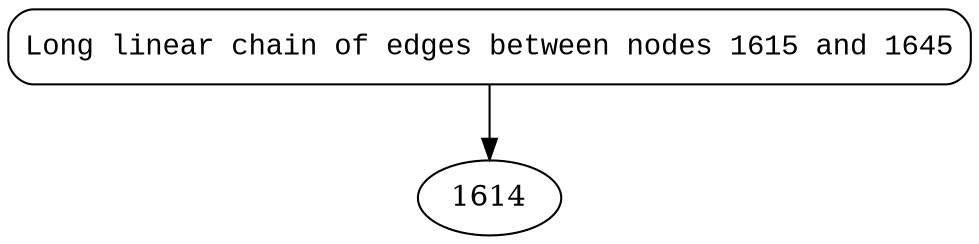 digraph block1341 {
1615 [style="filled,bold" penwidth="1" fillcolor="white" fontname="Courier New" shape="Mrecord" label="Long linear chain of edges between nodes 1615 and 1645"]
1615 -> 1614[label=""]
}